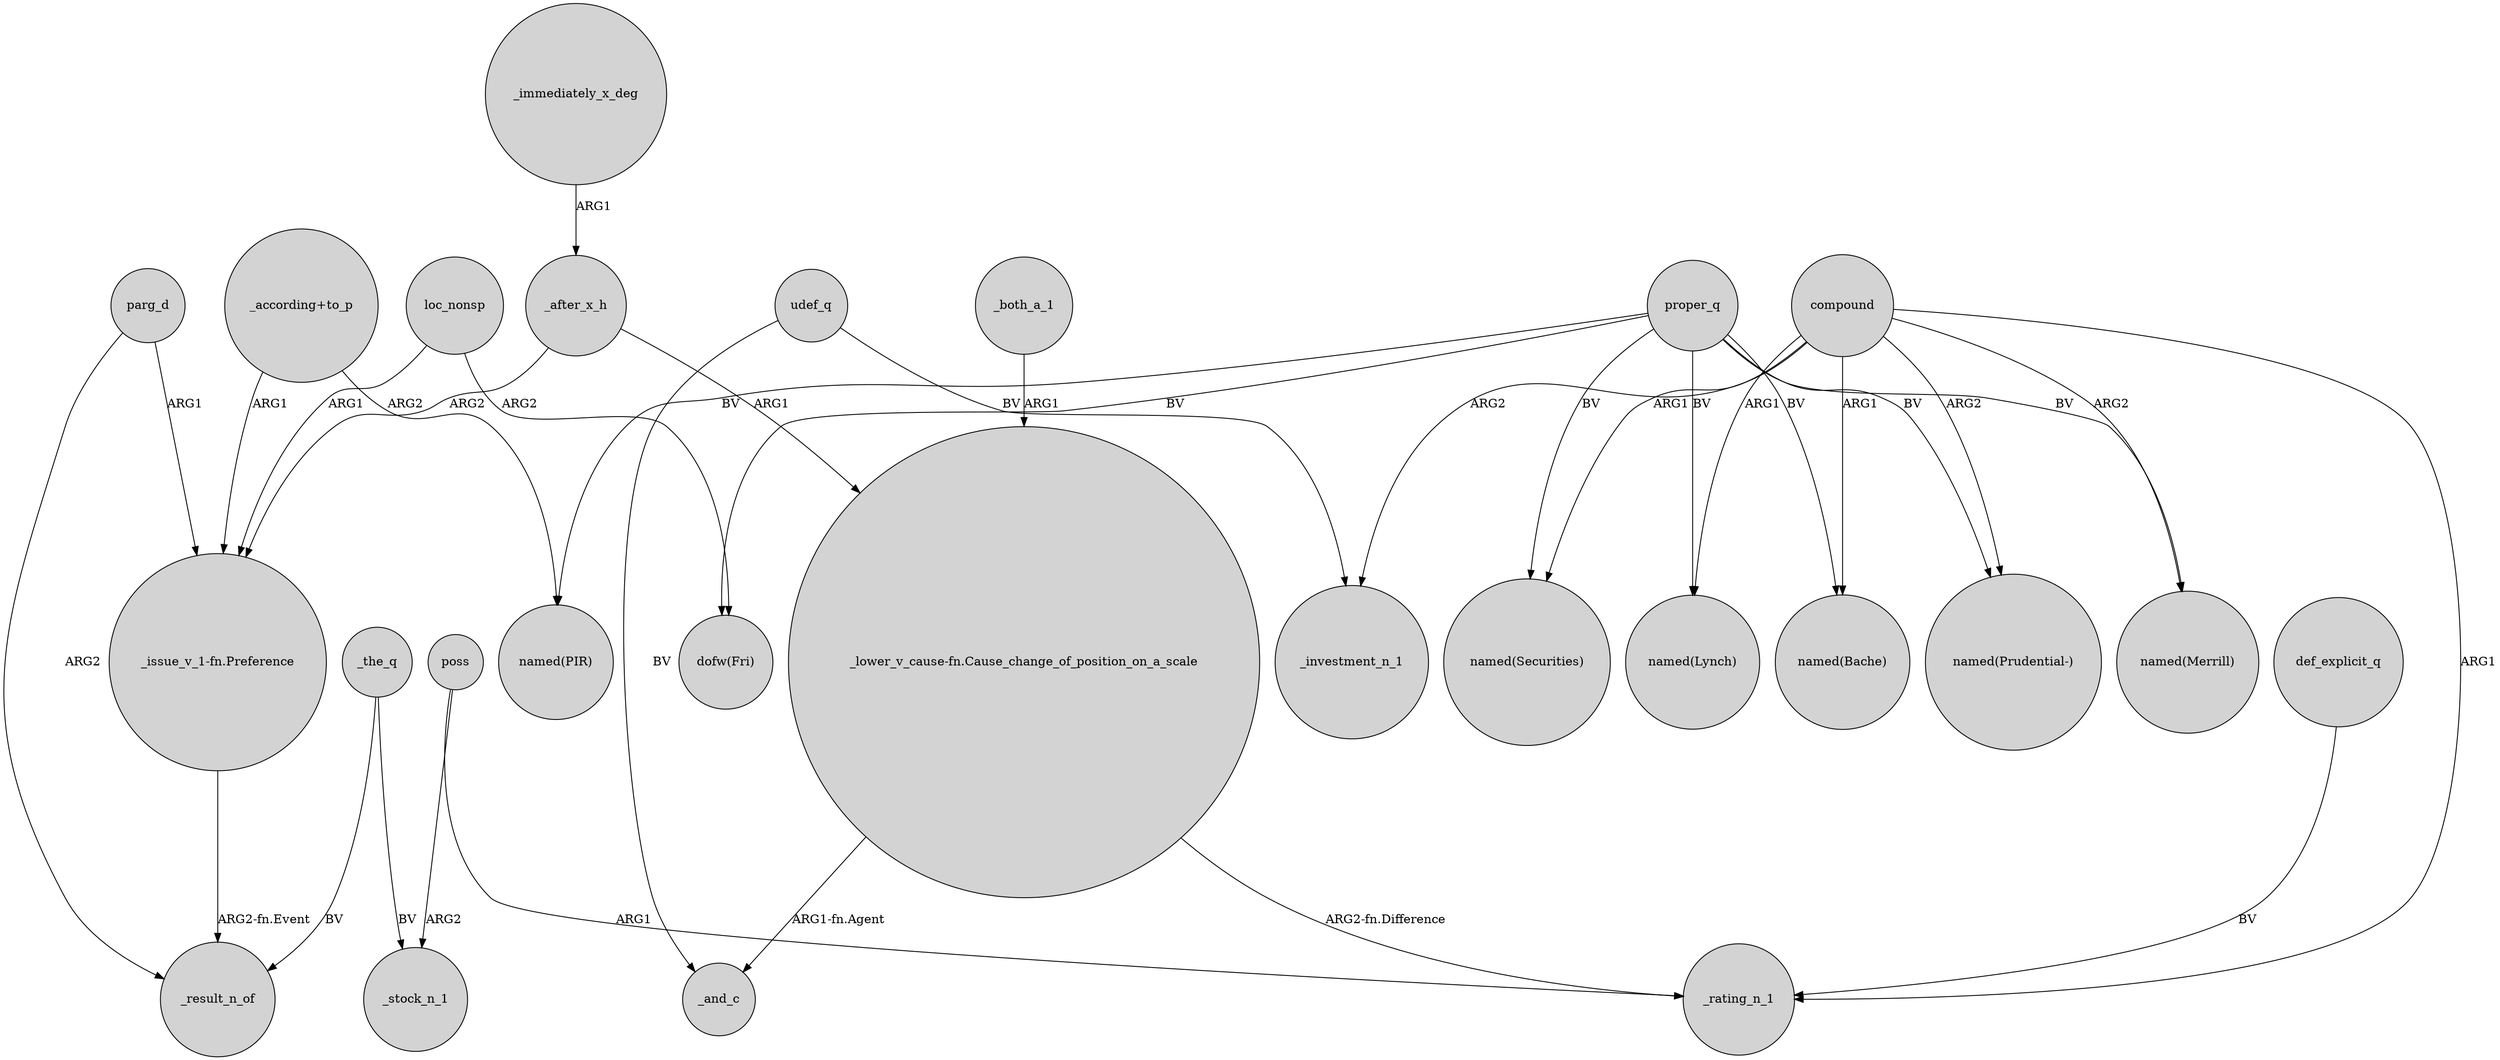 digraph {
	node [shape=circle style=filled]
	"_according+to_p" -> "named(PIR)" [label=ARG2]
	poss -> _rating_n_1 [label=ARG1]
	proper_q -> "dofw(Fri)" [label=BV]
	parg_d -> _result_n_of [label=ARG2]
	proper_q -> "named(Securities)" [label=BV]
	proper_q -> "named(Merrill)" [label=BV]
	compound -> "named(Bache)" [label=ARG1]
	compound -> _investment_n_1 [label=ARG2]
	loc_nonsp -> "dofw(Fri)" [label=ARG2]
	loc_nonsp -> "_issue_v_1-fn.Preference" [label=ARG1]
	_after_x_h -> "_issue_v_1-fn.Preference" [label=ARG2]
	def_explicit_q -> _rating_n_1 [label=BV]
	proper_q -> "named(PIR)" [label=BV]
	udef_q -> _and_c [label=BV]
	compound -> "named(Securities)" [label=ARG1]
	_the_q -> _stock_n_1 [label=BV]
	compound -> "named(Prudential-)" [label=ARG2]
	"_issue_v_1-fn.Preference" -> _result_n_of [label="ARG2-fn.Event"]
	_the_q -> _result_n_of [label=BV]
	proper_q -> "named(Lynch)" [label=BV]
	udef_q -> _investment_n_1 [label=BV]
	proper_q -> "named(Prudential-)" [label=BV]
	"_lower_v_cause-fn.Cause_change_of_position_on_a_scale" -> _and_c [label="ARG1-fn.Agent"]
	compound -> "named(Lynch)" [label=ARG1]
	_immediately_x_deg -> _after_x_h [label=ARG1]
	_both_a_1 -> "_lower_v_cause-fn.Cause_change_of_position_on_a_scale" [label=ARG1]
	"_according+to_p" -> "_issue_v_1-fn.Preference" [label=ARG1]
	"_lower_v_cause-fn.Cause_change_of_position_on_a_scale" -> _rating_n_1 [label="ARG2-fn.Difference"]
	parg_d -> "_issue_v_1-fn.Preference" [label=ARG1]
	_after_x_h -> "_lower_v_cause-fn.Cause_change_of_position_on_a_scale" [label=ARG1]
	poss -> _stock_n_1 [label=ARG2]
	proper_q -> "named(Bache)" [label=BV]
	compound -> "named(Merrill)" [label=ARG2]
	compound -> _rating_n_1 [label=ARG1]
}
